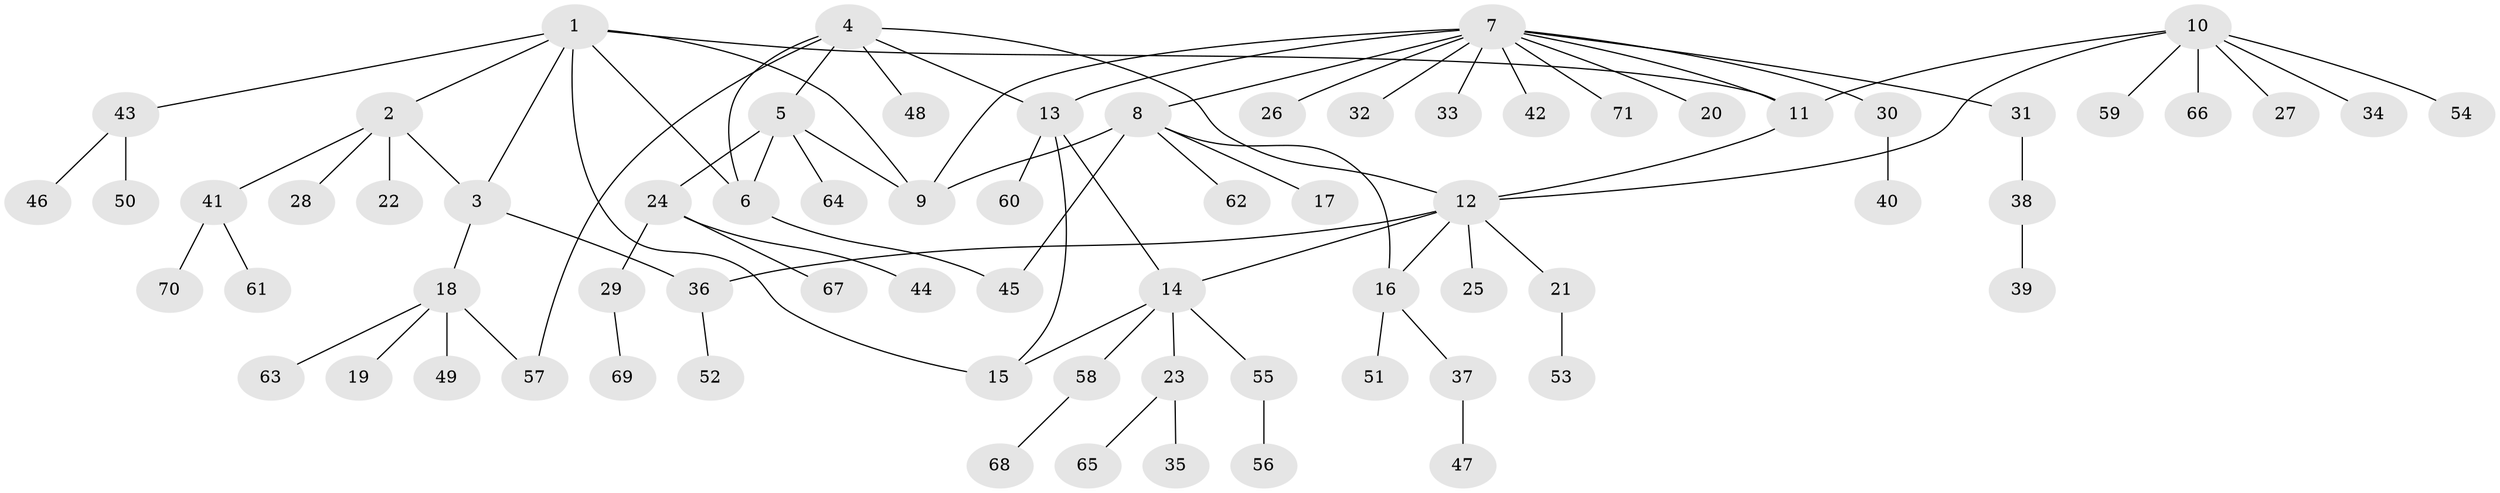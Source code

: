 // coarse degree distribution, {5: 0.08163265306122448, 6: 0.02040816326530612, 11: 0.02040816326530612, 9: 0.02040816326530612, 8: 0.02040816326530612, 7: 0.02040816326530612, 1: 0.5918367346938775, 2: 0.22448979591836735}
// Generated by graph-tools (version 1.1) at 2025/57/03/04/25 21:57:33]
// undirected, 71 vertices, 85 edges
graph export_dot {
graph [start="1"]
  node [color=gray90,style=filled];
  1;
  2;
  3;
  4;
  5;
  6;
  7;
  8;
  9;
  10;
  11;
  12;
  13;
  14;
  15;
  16;
  17;
  18;
  19;
  20;
  21;
  22;
  23;
  24;
  25;
  26;
  27;
  28;
  29;
  30;
  31;
  32;
  33;
  34;
  35;
  36;
  37;
  38;
  39;
  40;
  41;
  42;
  43;
  44;
  45;
  46;
  47;
  48;
  49;
  50;
  51;
  52;
  53;
  54;
  55;
  56;
  57;
  58;
  59;
  60;
  61;
  62;
  63;
  64;
  65;
  66;
  67;
  68;
  69;
  70;
  71;
  1 -- 2;
  1 -- 3;
  1 -- 6;
  1 -- 9;
  1 -- 11;
  1 -- 15;
  1 -- 43;
  2 -- 3;
  2 -- 22;
  2 -- 28;
  2 -- 41;
  3 -- 18;
  3 -- 36;
  4 -- 5;
  4 -- 6;
  4 -- 12;
  4 -- 13;
  4 -- 48;
  4 -- 57;
  5 -- 6;
  5 -- 9;
  5 -- 24;
  5 -- 64;
  6 -- 45;
  7 -- 8;
  7 -- 9;
  7 -- 11;
  7 -- 13;
  7 -- 20;
  7 -- 26;
  7 -- 30;
  7 -- 31;
  7 -- 32;
  7 -- 33;
  7 -- 42;
  7 -- 71;
  8 -- 9;
  8 -- 16;
  8 -- 17;
  8 -- 45;
  8 -- 62;
  10 -- 11;
  10 -- 12;
  10 -- 27;
  10 -- 34;
  10 -- 54;
  10 -- 59;
  10 -- 66;
  11 -- 12;
  12 -- 14;
  12 -- 16;
  12 -- 21;
  12 -- 25;
  12 -- 36;
  13 -- 14;
  13 -- 15;
  13 -- 60;
  14 -- 15;
  14 -- 23;
  14 -- 55;
  14 -- 58;
  16 -- 37;
  16 -- 51;
  18 -- 19;
  18 -- 49;
  18 -- 57;
  18 -- 63;
  21 -- 53;
  23 -- 35;
  23 -- 65;
  24 -- 29;
  24 -- 44;
  24 -- 67;
  29 -- 69;
  30 -- 40;
  31 -- 38;
  36 -- 52;
  37 -- 47;
  38 -- 39;
  41 -- 61;
  41 -- 70;
  43 -- 46;
  43 -- 50;
  55 -- 56;
  58 -- 68;
}
